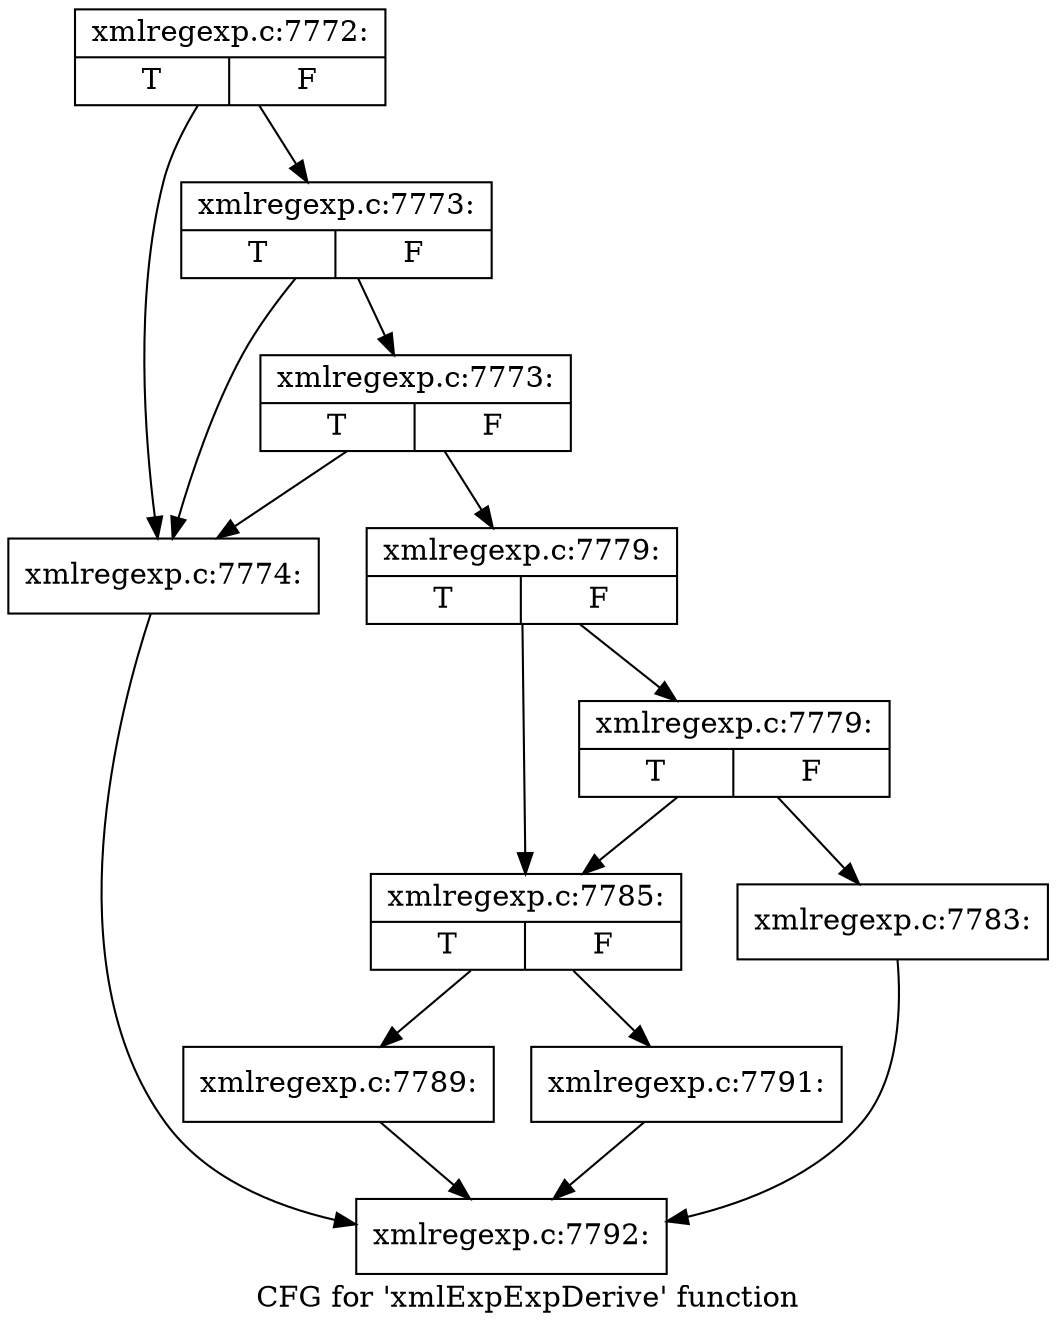 digraph "CFG for 'xmlExpExpDerive' function" {
	label="CFG for 'xmlExpExpDerive' function";

	Node0x41aa0f0 [shape=record,label="{xmlregexp.c:7772:|{<s0>T|<s1>F}}"];
	Node0x41aa0f0 -> Node0x41a9fe0;
	Node0x41aa0f0 -> Node0x41c7840;
	Node0x41c7840 [shape=record,label="{xmlregexp.c:7773:|{<s0>T|<s1>F}}"];
	Node0x41c7840 -> Node0x41a9fe0;
	Node0x41c7840 -> Node0x41aa080;
	Node0x41aa080 [shape=record,label="{xmlregexp.c:7773:|{<s0>T|<s1>F}}"];
	Node0x41aa080 -> Node0x41a9fe0;
	Node0x41aa080 -> Node0x41aa030;
	Node0x41a9fe0 [shape=record,label="{xmlregexp.c:7774:}"];
	Node0x41a9fe0 -> Node0x40c0d00;
	Node0x41aa030 [shape=record,label="{xmlregexp.c:7779:|{<s0>T|<s1>F}}"];
	Node0x41aa030 -> Node0x41c81a0;
	Node0x41aa030 -> Node0x41c8150;
	Node0x41c81a0 [shape=record,label="{xmlregexp.c:7779:|{<s0>T|<s1>F}}"];
	Node0x41c81a0 -> Node0x41c8150;
	Node0x41c81a0 -> Node0x41c8100;
	Node0x41c8100 [shape=record,label="{xmlregexp.c:7783:}"];
	Node0x41c8100 -> Node0x40c0d00;
	Node0x41c8150 [shape=record,label="{xmlregexp.c:7785:|{<s0>T|<s1>F}}"];
	Node0x41c8150 -> Node0x41c8cc0;
	Node0x41c8150 -> Node0x41c8d10;
	Node0x41c8cc0 [shape=record,label="{xmlregexp.c:7789:}"];
	Node0x41c8cc0 -> Node0x40c0d00;
	Node0x41c8d10 [shape=record,label="{xmlregexp.c:7791:}"];
	Node0x41c8d10 -> Node0x40c0d00;
	Node0x40c0d00 [shape=record,label="{xmlregexp.c:7792:}"];
}
